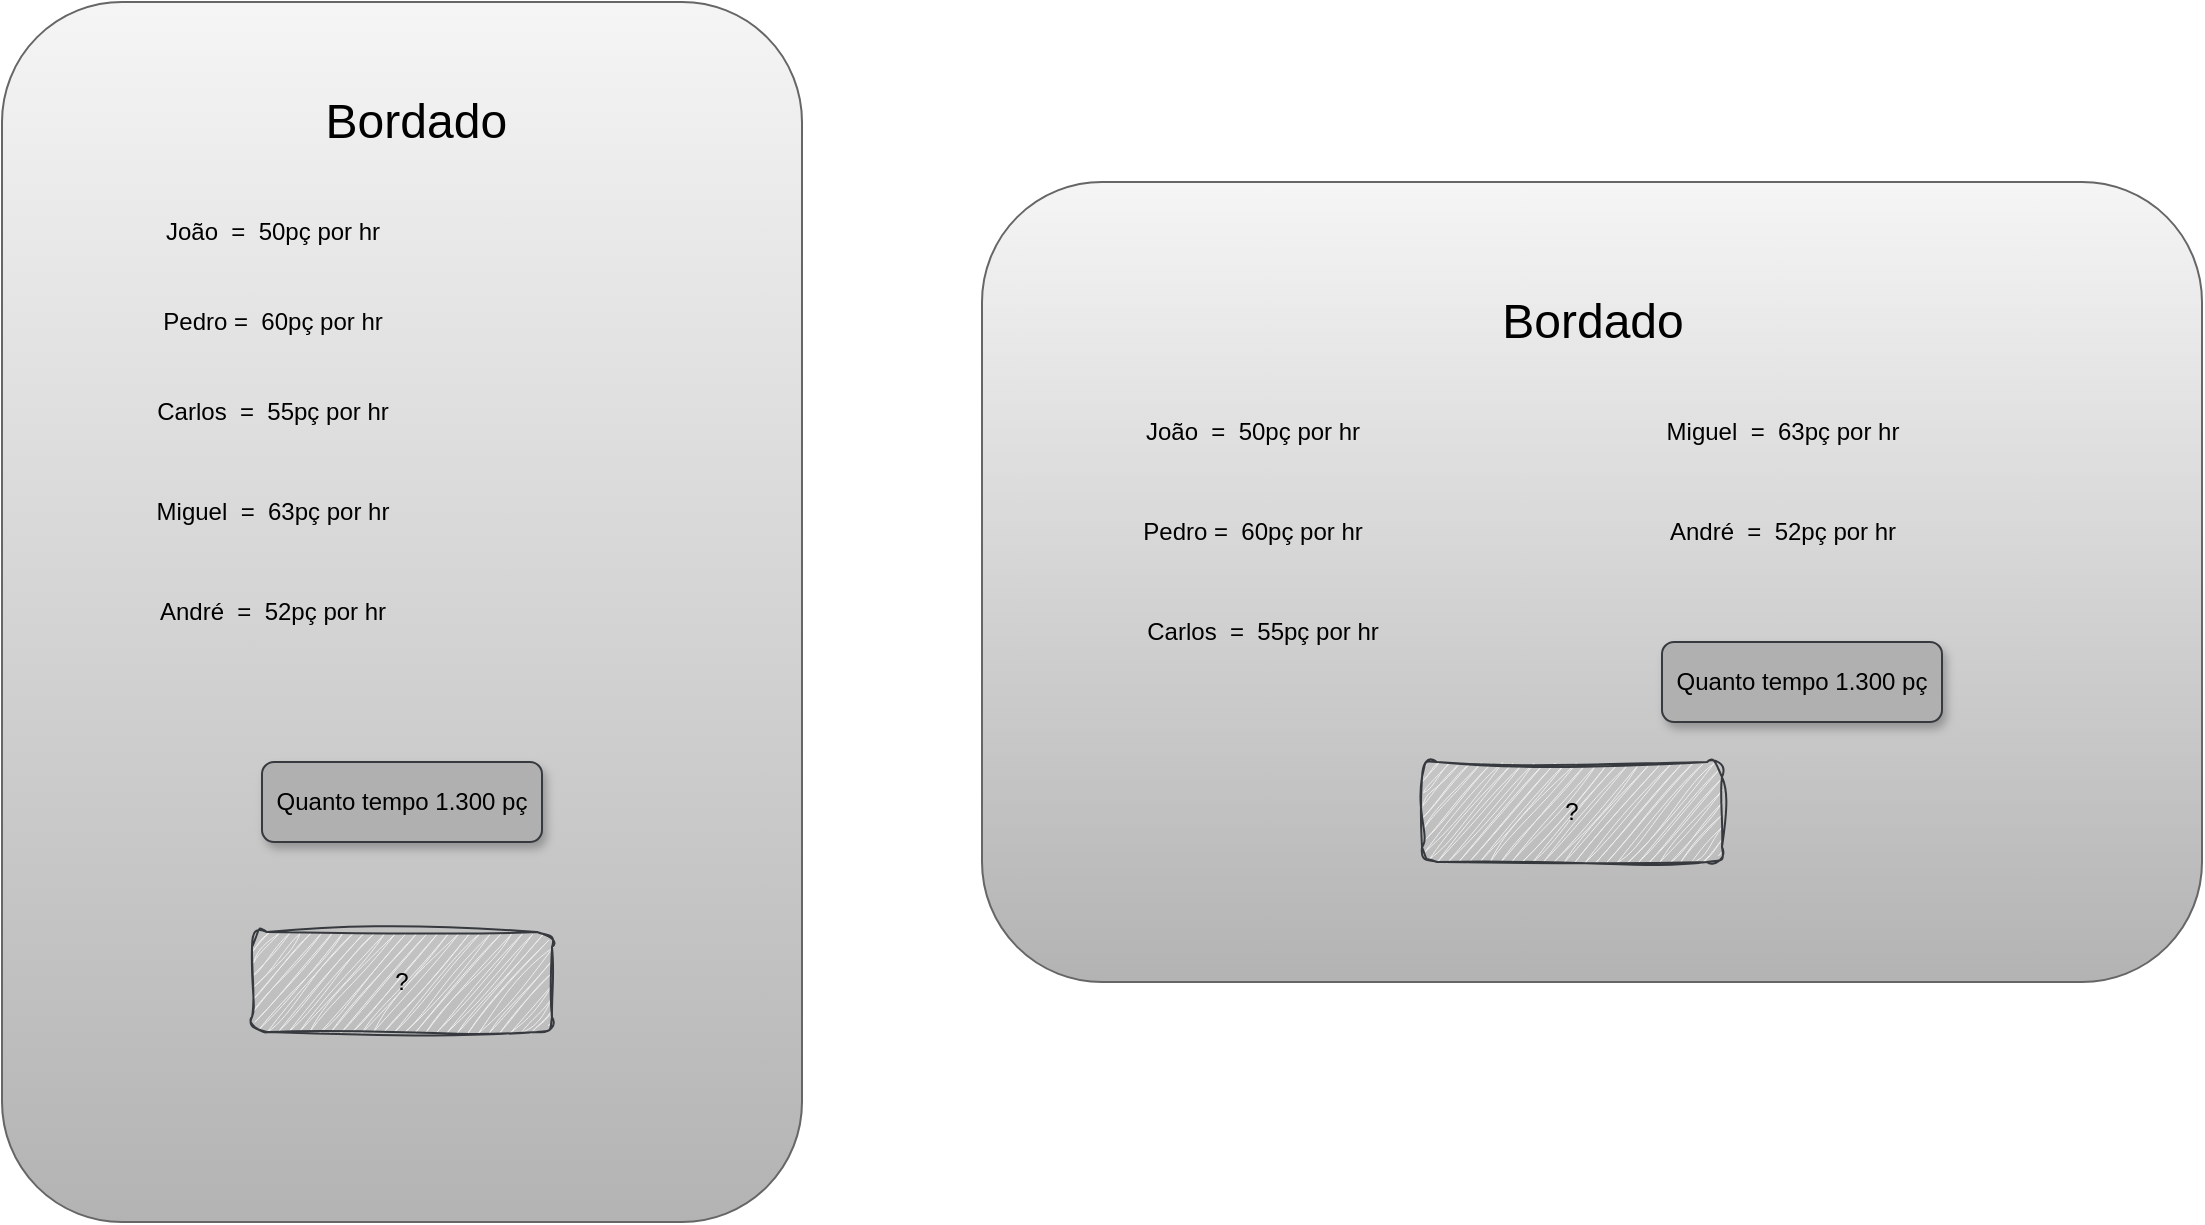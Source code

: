 <mxfile version="24.4.9" type="device">
  <diagram name="Página-1" id="ywj1Gj2z3EZPaLBj13w3">
    <mxGraphModel dx="2261" dy="782" grid="1" gridSize="10" guides="1" tooltips="1" connect="1" arrows="1" fold="1" page="1" pageScale="1" pageWidth="827" pageHeight="1169" math="0" shadow="0">
      <root>
        <mxCell id="0" />
        <mxCell id="1" parent="0" />
        <mxCell id="Il__B-tduLhh678jzSE5-1" value="" style="rounded=1;whiteSpace=wrap;html=1;fillColor=#f5f5f5;gradientColor=#b3b3b3;strokeColor=#666666;" vertex="1" parent="1">
          <mxGeometry x="-20" y="70" width="400" height="610" as="geometry" />
        </mxCell>
        <mxCell id="Il__B-tduLhh678jzSE5-2" value="" style="rounded=1;whiteSpace=wrap;html=1;fillColor=#f5f5f5;gradientColor=#b3b3b3;strokeColor=#666666;" vertex="1" parent="1">
          <mxGeometry x="470" y="160" width="610" height="400" as="geometry" />
        </mxCell>
        <mxCell id="Il__B-tduLhh678jzSE5-3" value="&lt;font style=&quot;font-size: 24px;&quot;&gt;Bordado&amp;nbsp;&lt;/font&gt;" style="text;html=1;align=center;verticalAlign=middle;resizable=0;points=[];autosize=1;strokeColor=none;fillColor=none;" vertex="1" parent="1">
          <mxGeometry x="130" y="110" width="120" height="40" as="geometry" />
        </mxCell>
        <mxCell id="Il__B-tduLhh678jzSE5-4" value="&lt;font style=&quot;font-size: 24px;&quot;&gt;Bordado&lt;/font&gt;" style="text;html=1;align=center;verticalAlign=middle;resizable=0;points=[];autosize=1;strokeColor=none;fillColor=none;" vertex="1" parent="1">
          <mxGeometry x="720" y="210" width="110" height="40" as="geometry" />
        </mxCell>
        <mxCell id="Il__B-tduLhh678jzSE5-6" value="João&amp;nbsp; =&amp;nbsp; 50pç por hr" style="text;html=1;align=center;verticalAlign=middle;resizable=0;points=[];autosize=1;strokeColor=none;fillColor=none;" vertex="1" parent="1">
          <mxGeometry x="50" y="170" width="130" height="30" as="geometry" />
        </mxCell>
        <mxCell id="Il__B-tduLhh678jzSE5-7" value="Pedro =&amp;nbsp; 60pç por hr" style="text;html=1;align=center;verticalAlign=middle;resizable=0;points=[];autosize=1;strokeColor=none;fillColor=none;" vertex="1" parent="1">
          <mxGeometry x="50" y="215" width="130" height="30" as="geometry" />
        </mxCell>
        <mxCell id="Il__B-tduLhh678jzSE5-8" value="Carlos&amp;nbsp; =&amp;nbsp; 55pç por hr" style="text;html=1;align=center;verticalAlign=middle;resizable=0;points=[];autosize=1;strokeColor=none;fillColor=none;" vertex="1" parent="1">
          <mxGeometry x="45" y="260" width="140" height="30" as="geometry" />
        </mxCell>
        <mxCell id="Il__B-tduLhh678jzSE5-9" value="Miguel&amp;nbsp; =&amp;nbsp; 63pç por hr" style="text;html=1;align=center;verticalAlign=middle;resizable=0;points=[];autosize=1;strokeColor=none;fillColor=none;" vertex="1" parent="1">
          <mxGeometry x="45" y="310" width="140" height="30" as="geometry" />
        </mxCell>
        <mxCell id="Il__B-tduLhh678jzSE5-10" value="André&amp;nbsp; =&amp;nbsp; 52pç por hr" style="text;html=1;align=center;verticalAlign=middle;resizable=0;points=[];autosize=1;strokeColor=none;fillColor=none;" vertex="1" parent="1">
          <mxGeometry x="45" y="360" width="140" height="30" as="geometry" />
        </mxCell>
        <mxCell id="Il__B-tduLhh678jzSE5-12" value="?" style="rounded=1;whiteSpace=wrap;html=1;fillColor=#eeeeee;strokeColor=#36393d;sketch=1;curveFitting=1;jiggle=2;" vertex="1" parent="1">
          <mxGeometry x="105" y="535" width="150" height="50" as="geometry" />
        </mxCell>
        <mxCell id="Il__B-tduLhh678jzSE5-13" value="João&amp;nbsp; =&amp;nbsp; 50pç por hr" style="text;html=1;align=center;verticalAlign=middle;resizable=0;points=[];autosize=1;strokeColor=none;fillColor=none;" vertex="1" parent="1">
          <mxGeometry x="540" y="270" width="130" height="30" as="geometry" />
        </mxCell>
        <mxCell id="Il__B-tduLhh678jzSE5-14" value="Pedro =&amp;nbsp; 60pç por hr" style="text;html=1;align=center;verticalAlign=middle;resizable=0;points=[];autosize=1;strokeColor=none;fillColor=none;" vertex="1" parent="1">
          <mxGeometry x="540" y="320" width="130" height="30" as="geometry" />
        </mxCell>
        <mxCell id="Il__B-tduLhh678jzSE5-15" value="Carlos&amp;nbsp; =&amp;nbsp; 55pç por hr" style="text;html=1;align=center;verticalAlign=middle;resizable=0;points=[];autosize=1;strokeColor=none;fillColor=none;" vertex="1" parent="1">
          <mxGeometry x="540" y="370" width="140" height="30" as="geometry" />
        </mxCell>
        <mxCell id="Il__B-tduLhh678jzSE5-16" value="Miguel&amp;nbsp; =&amp;nbsp; 63pç por hr" style="text;html=1;align=center;verticalAlign=middle;resizable=0;points=[];autosize=1;strokeColor=none;fillColor=none;" vertex="1" parent="1">
          <mxGeometry x="800" y="270" width="140" height="30" as="geometry" />
        </mxCell>
        <mxCell id="Il__B-tduLhh678jzSE5-17" value="André&amp;nbsp; =&amp;nbsp; 52pç por hr" style="text;html=1;align=center;verticalAlign=middle;resizable=0;points=[];autosize=1;strokeColor=none;fillColor=none;" vertex="1" parent="1">
          <mxGeometry x="800" y="320" width="140" height="30" as="geometry" />
        </mxCell>
        <mxCell id="Il__B-tduLhh678jzSE5-18" value="Quanto tempo 1.300 pç" style="rounded=1;whiteSpace=wrap;html=1;fillColor=#B0B0B0;strokeColor=#36393d;shadow=1;" vertex="1" parent="1">
          <mxGeometry x="810" y="390" width="140" height="40" as="geometry" />
        </mxCell>
        <mxCell id="Il__B-tduLhh678jzSE5-19" value="?" style="rounded=1;whiteSpace=wrap;html=1;fillColor=#eeeeee;strokeColor=#36393d;sketch=1;curveFitting=1;jiggle=2;" vertex="1" parent="1">
          <mxGeometry x="690" y="450" width="150" height="50" as="geometry" />
        </mxCell>
        <mxCell id="Il__B-tduLhh678jzSE5-20" value="Quanto tempo 1.300 pç" style="rounded=1;whiteSpace=wrap;html=1;fillColor=#B0B0B0;strokeColor=#36393d;shadow=1;" vertex="1" parent="1">
          <mxGeometry x="110" y="450" width="140" height="40" as="geometry" />
        </mxCell>
      </root>
    </mxGraphModel>
  </diagram>
</mxfile>
